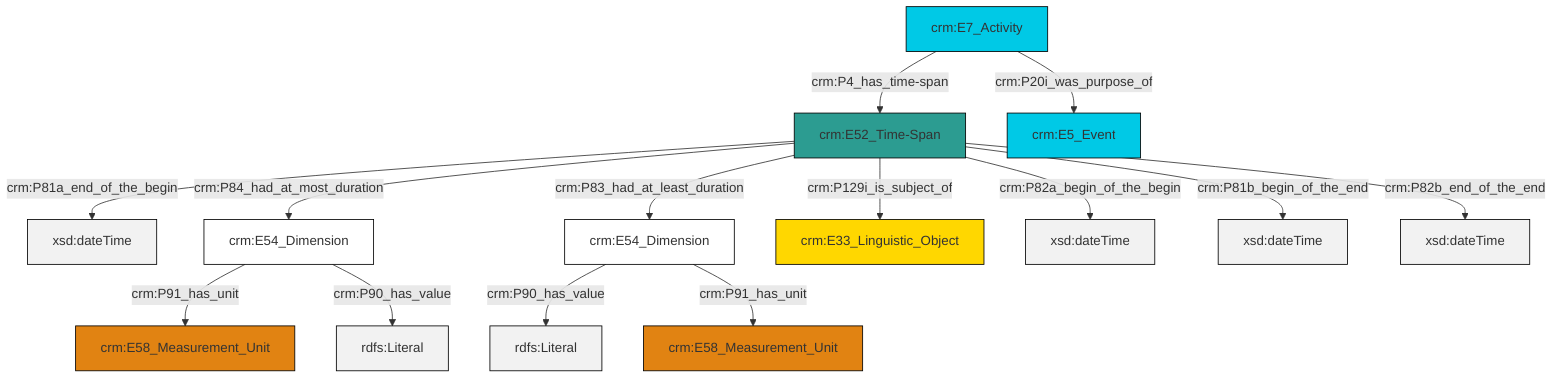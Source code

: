 graph TD
classDef Literal fill:#f2f2f2,stroke:#000000;
classDef CRM_Entity fill:#FFFFFF,stroke:#000000;
classDef Temporal_Entity fill:#00C9E6, stroke:#000000;
classDef Type fill:#E18312, stroke:#000000;
classDef Time-Span fill:#2C9C91, stroke:#000000;
classDef Appellation fill:#FFEB7F, stroke:#000000;
classDef Place fill:#008836, stroke:#000000;
classDef Persistent_Item fill:#B266B2, stroke:#000000;
classDef Conceptual_Object fill:#FFD700, stroke:#000000;
classDef Physical_Thing fill:#D2B48C, stroke:#000000;
classDef Actor fill:#f58aad, stroke:#000000;
classDef PC_Classes fill:#4ce600, stroke:#000000;
classDef Multi fill:#cccccc,stroke:#000000;

0["crm:E52_Time-Span"]:::Time-Span -->|crm:P81a_end_of_the_begin| 1[xsd:dateTime]:::Literal
0["crm:E52_Time-Span"]:::Time-Span -->|crm:P84_had_at_most_duration| 4["crm:E54_Dimension"]:::CRM_Entity
5["crm:E54_Dimension"]:::CRM_Entity -->|crm:P90_has_value| 6[rdfs:Literal]:::Literal
4["crm:E54_Dimension"]:::CRM_Entity -->|crm:P91_has_unit| 7["crm:E58_Measurement_Unit"]:::Type
10["crm:E7_Activity"]:::Temporal_Entity -->|crm:P4_has_time-span| 0["crm:E52_Time-Span"]:::Time-Span
4["crm:E54_Dimension"]:::CRM_Entity -->|crm:P90_has_value| 11[rdfs:Literal]:::Literal
0["crm:E52_Time-Span"]:::Time-Span -->|crm:P129i_is_subject_of| 12["crm:E33_Linguistic_Object"]:::Conceptual_Object
0["crm:E52_Time-Span"]:::Time-Span -->|crm:P82a_begin_of_the_begin| 13[xsd:dateTime]:::Literal
10["crm:E7_Activity"]:::Temporal_Entity -->|crm:P20i_was_purpose_of| 2["crm:E5_Event"]:::Temporal_Entity
5["crm:E54_Dimension"]:::CRM_Entity -->|crm:P91_has_unit| 14["crm:E58_Measurement_Unit"]:::Type
0["crm:E52_Time-Span"]:::Time-Span -->|crm:P81b_begin_of_the_end| 20[xsd:dateTime]:::Literal
0["crm:E52_Time-Span"]:::Time-Span -->|crm:P83_had_at_least_duration| 5["crm:E54_Dimension"]:::CRM_Entity
0["crm:E52_Time-Span"]:::Time-Span -->|crm:P82b_end_of_the_end| 21[xsd:dateTime]:::Literal